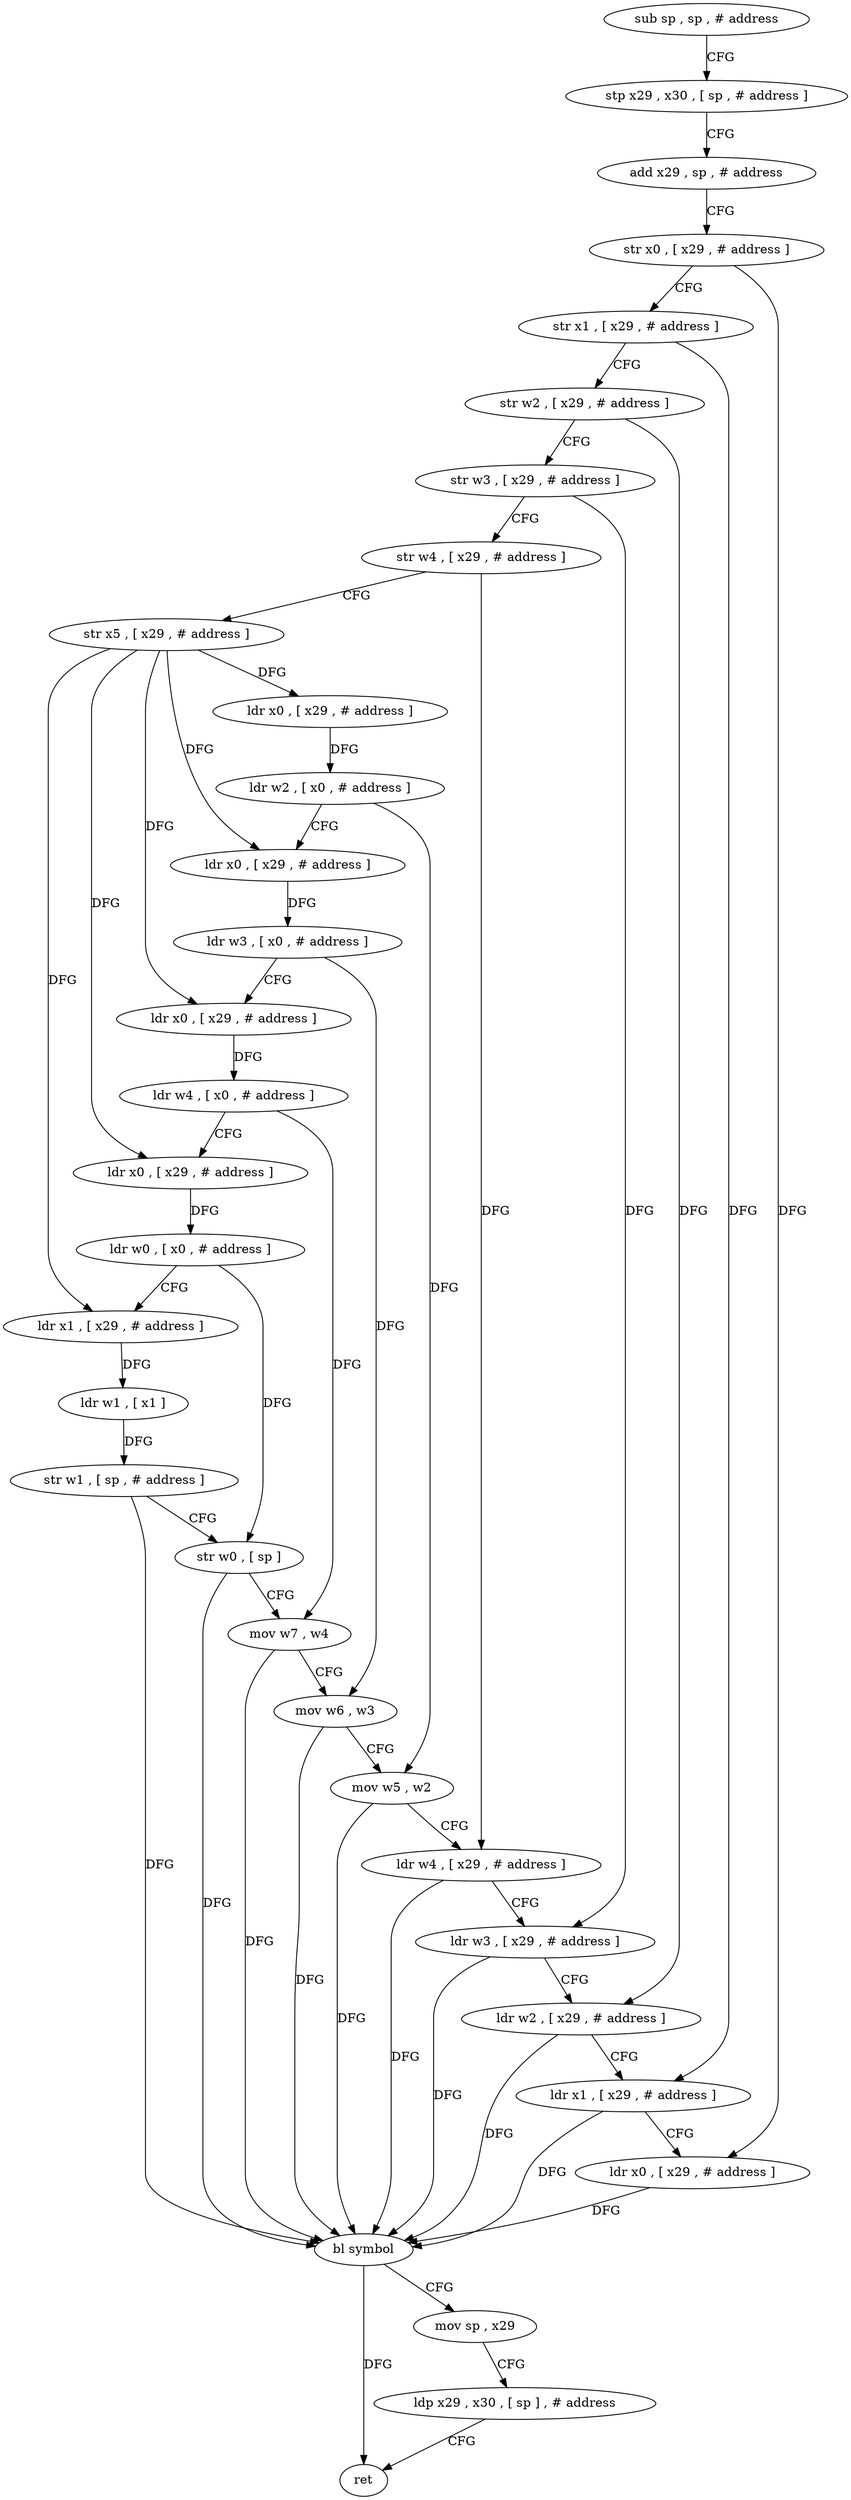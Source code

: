 digraph "func" {
"4511604" [label = "sub sp , sp , # address" ]
"4511608" [label = "stp x29 , x30 , [ sp , # address ]" ]
"4511612" [label = "add x29 , sp , # address" ]
"4511616" [label = "str x0 , [ x29 , # address ]" ]
"4511620" [label = "str x1 , [ x29 , # address ]" ]
"4511624" [label = "str w2 , [ x29 , # address ]" ]
"4511628" [label = "str w3 , [ x29 , # address ]" ]
"4511632" [label = "str w4 , [ x29 , # address ]" ]
"4511636" [label = "str x5 , [ x29 , # address ]" ]
"4511640" [label = "ldr x0 , [ x29 , # address ]" ]
"4511644" [label = "ldr w2 , [ x0 , # address ]" ]
"4511648" [label = "ldr x0 , [ x29 , # address ]" ]
"4511652" [label = "ldr w3 , [ x0 , # address ]" ]
"4511656" [label = "ldr x0 , [ x29 , # address ]" ]
"4511660" [label = "ldr w4 , [ x0 , # address ]" ]
"4511664" [label = "ldr x0 , [ x29 , # address ]" ]
"4511668" [label = "ldr w0 , [ x0 , # address ]" ]
"4511672" [label = "ldr x1 , [ x29 , # address ]" ]
"4511676" [label = "ldr w1 , [ x1 ]" ]
"4511680" [label = "str w1 , [ sp , # address ]" ]
"4511684" [label = "str w0 , [ sp ]" ]
"4511688" [label = "mov w7 , w4" ]
"4511692" [label = "mov w6 , w3" ]
"4511696" [label = "mov w5 , w2" ]
"4511700" [label = "ldr w4 , [ x29 , # address ]" ]
"4511704" [label = "ldr w3 , [ x29 , # address ]" ]
"4511708" [label = "ldr w2 , [ x29 , # address ]" ]
"4511712" [label = "ldr x1 , [ x29 , # address ]" ]
"4511716" [label = "ldr x0 , [ x29 , # address ]" ]
"4511720" [label = "bl symbol" ]
"4511724" [label = "mov sp , x29" ]
"4511728" [label = "ldp x29 , x30 , [ sp ] , # address" ]
"4511732" [label = "ret" ]
"4511604" -> "4511608" [ label = "CFG" ]
"4511608" -> "4511612" [ label = "CFG" ]
"4511612" -> "4511616" [ label = "CFG" ]
"4511616" -> "4511620" [ label = "CFG" ]
"4511616" -> "4511716" [ label = "DFG" ]
"4511620" -> "4511624" [ label = "CFG" ]
"4511620" -> "4511712" [ label = "DFG" ]
"4511624" -> "4511628" [ label = "CFG" ]
"4511624" -> "4511708" [ label = "DFG" ]
"4511628" -> "4511632" [ label = "CFG" ]
"4511628" -> "4511704" [ label = "DFG" ]
"4511632" -> "4511636" [ label = "CFG" ]
"4511632" -> "4511700" [ label = "DFG" ]
"4511636" -> "4511640" [ label = "DFG" ]
"4511636" -> "4511648" [ label = "DFG" ]
"4511636" -> "4511656" [ label = "DFG" ]
"4511636" -> "4511664" [ label = "DFG" ]
"4511636" -> "4511672" [ label = "DFG" ]
"4511640" -> "4511644" [ label = "DFG" ]
"4511644" -> "4511648" [ label = "CFG" ]
"4511644" -> "4511696" [ label = "DFG" ]
"4511648" -> "4511652" [ label = "DFG" ]
"4511652" -> "4511656" [ label = "CFG" ]
"4511652" -> "4511692" [ label = "DFG" ]
"4511656" -> "4511660" [ label = "DFG" ]
"4511660" -> "4511664" [ label = "CFG" ]
"4511660" -> "4511688" [ label = "DFG" ]
"4511664" -> "4511668" [ label = "DFG" ]
"4511668" -> "4511672" [ label = "CFG" ]
"4511668" -> "4511684" [ label = "DFG" ]
"4511672" -> "4511676" [ label = "DFG" ]
"4511676" -> "4511680" [ label = "DFG" ]
"4511680" -> "4511684" [ label = "CFG" ]
"4511680" -> "4511720" [ label = "DFG" ]
"4511684" -> "4511688" [ label = "CFG" ]
"4511684" -> "4511720" [ label = "DFG" ]
"4511688" -> "4511692" [ label = "CFG" ]
"4511688" -> "4511720" [ label = "DFG" ]
"4511692" -> "4511696" [ label = "CFG" ]
"4511692" -> "4511720" [ label = "DFG" ]
"4511696" -> "4511700" [ label = "CFG" ]
"4511696" -> "4511720" [ label = "DFG" ]
"4511700" -> "4511704" [ label = "CFG" ]
"4511700" -> "4511720" [ label = "DFG" ]
"4511704" -> "4511708" [ label = "CFG" ]
"4511704" -> "4511720" [ label = "DFG" ]
"4511708" -> "4511712" [ label = "CFG" ]
"4511708" -> "4511720" [ label = "DFG" ]
"4511712" -> "4511716" [ label = "CFG" ]
"4511712" -> "4511720" [ label = "DFG" ]
"4511716" -> "4511720" [ label = "DFG" ]
"4511720" -> "4511724" [ label = "CFG" ]
"4511720" -> "4511732" [ label = "DFG" ]
"4511724" -> "4511728" [ label = "CFG" ]
"4511728" -> "4511732" [ label = "CFG" ]
}
